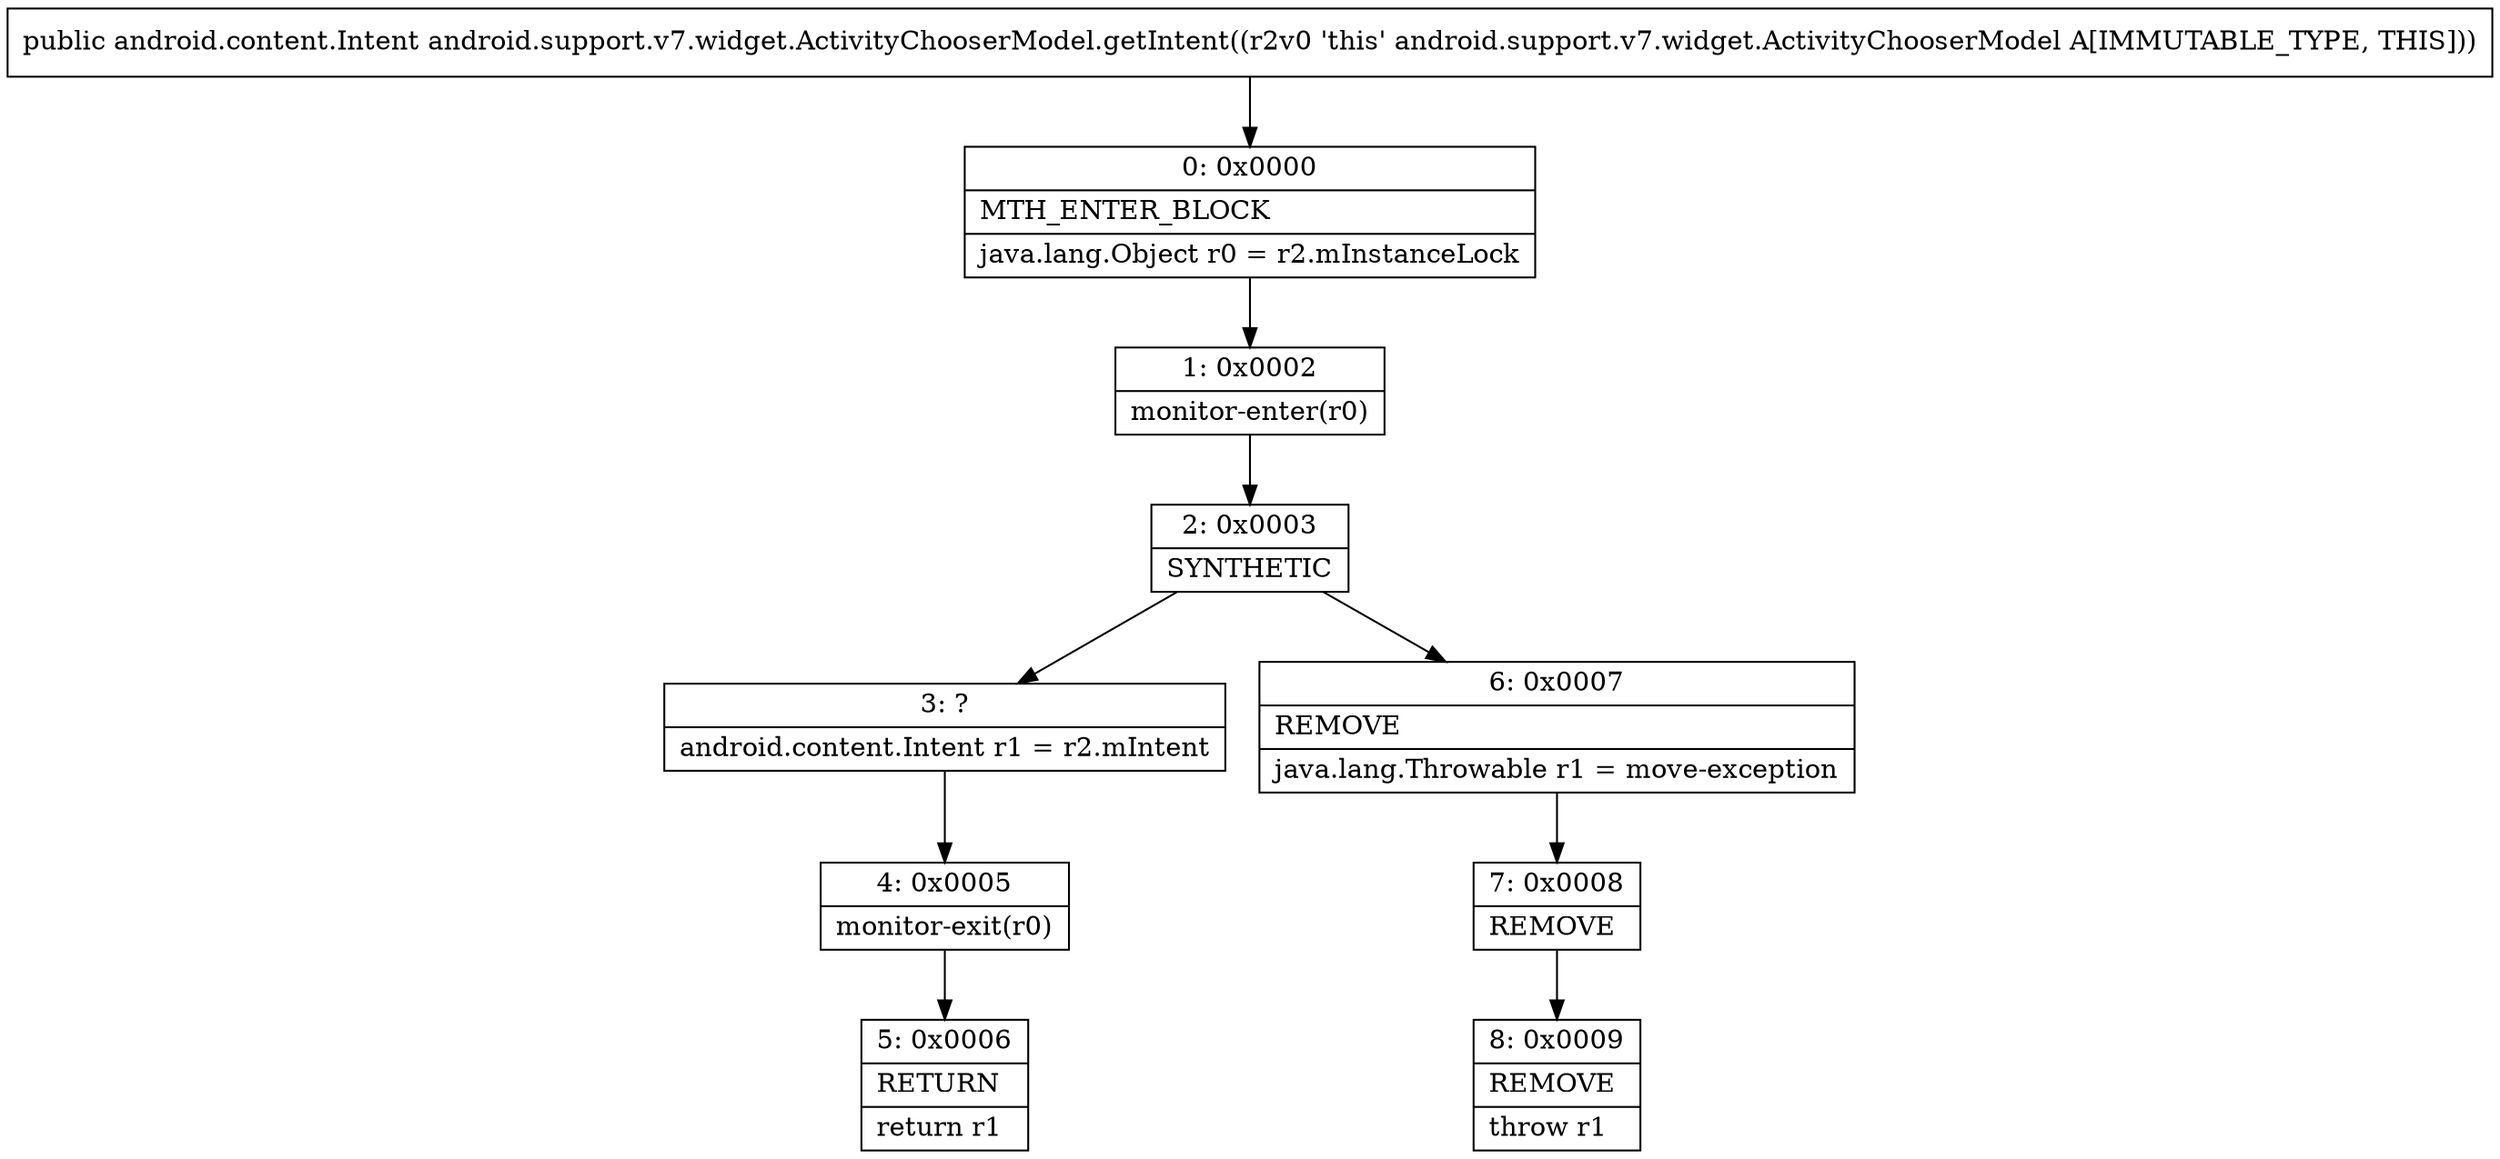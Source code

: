 digraph "CFG forandroid.support.v7.widget.ActivityChooserModel.getIntent()Landroid\/content\/Intent;" {
Node_0 [shape=record,label="{0\:\ 0x0000|MTH_ENTER_BLOCK\l|java.lang.Object r0 = r2.mInstanceLock\l}"];
Node_1 [shape=record,label="{1\:\ 0x0002|monitor\-enter(r0)\l}"];
Node_2 [shape=record,label="{2\:\ 0x0003|SYNTHETIC\l}"];
Node_3 [shape=record,label="{3\:\ ?|android.content.Intent r1 = r2.mIntent\l}"];
Node_4 [shape=record,label="{4\:\ 0x0005|monitor\-exit(r0)\l}"];
Node_5 [shape=record,label="{5\:\ 0x0006|RETURN\l|return r1\l}"];
Node_6 [shape=record,label="{6\:\ 0x0007|REMOVE\l|java.lang.Throwable r1 = move\-exception\l}"];
Node_7 [shape=record,label="{7\:\ 0x0008|REMOVE\l}"];
Node_8 [shape=record,label="{8\:\ 0x0009|REMOVE\l|throw r1\l}"];
MethodNode[shape=record,label="{public android.content.Intent android.support.v7.widget.ActivityChooserModel.getIntent((r2v0 'this' android.support.v7.widget.ActivityChooserModel A[IMMUTABLE_TYPE, THIS])) }"];
MethodNode -> Node_0;
Node_0 -> Node_1;
Node_1 -> Node_2;
Node_2 -> Node_3;
Node_2 -> Node_6;
Node_3 -> Node_4;
Node_4 -> Node_5;
Node_6 -> Node_7;
Node_7 -> Node_8;
}

